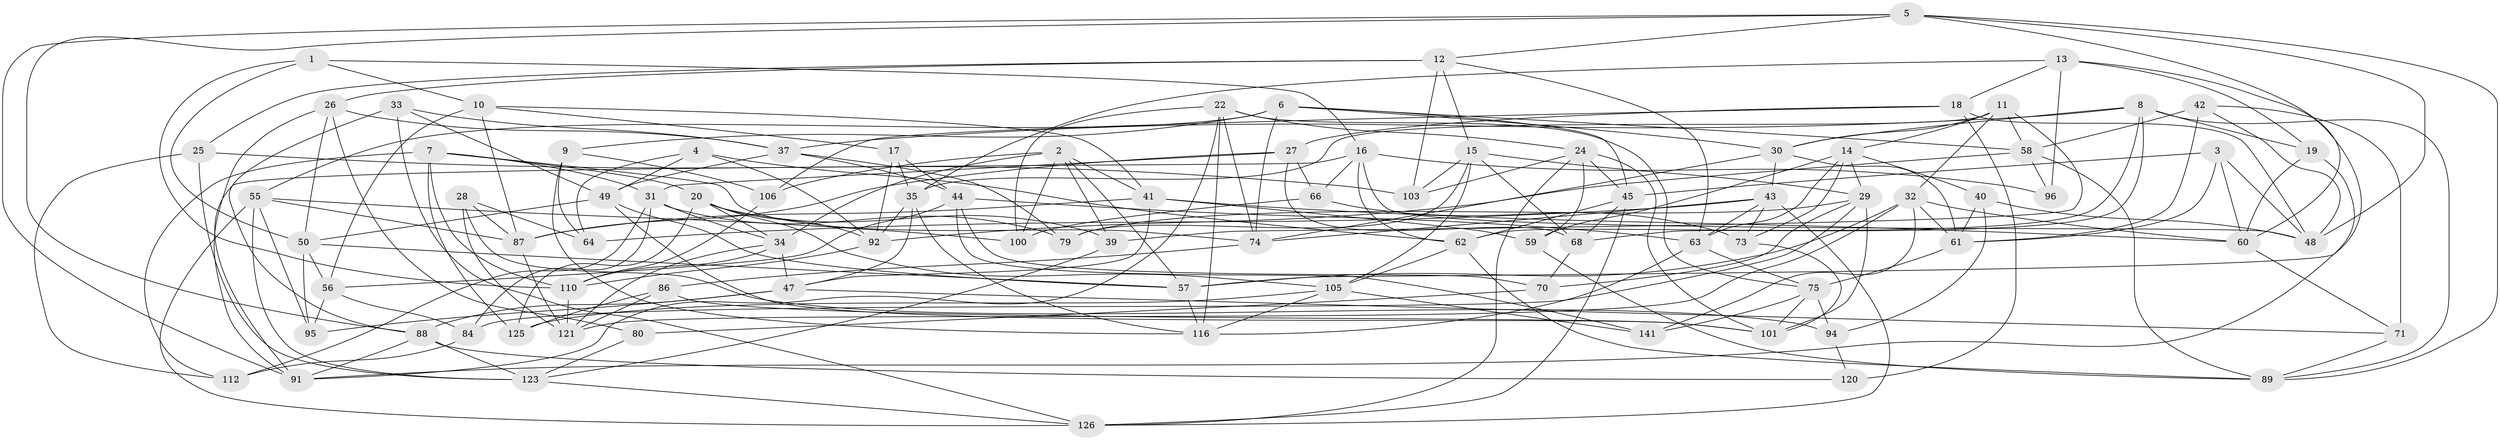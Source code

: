 // Generated by graph-tools (version 1.1) at 2025/52/02/27/25 19:52:28]
// undirected, 88 vertices, 227 edges
graph export_dot {
graph [start="1"]
  node [color=gray90,style=filled];
  1;
  2 [super="+21"];
  3;
  4;
  5 [super="+82"];
  6 [super="+36"];
  7 [super="+23"];
  8 [super="+46"];
  9;
  10 [super="+53"];
  11 [super="+76"];
  12 [super="+65"];
  13 [super="+38"];
  14 [super="+131"];
  15 [super="+104"];
  16 [super="+78"];
  17;
  18 [super="+81"];
  19;
  20 [super="+129"];
  22 [super="+69"];
  24 [super="+90"];
  25;
  26 [super="+143"];
  27 [super="+142"];
  28;
  29 [super="+51"];
  30 [super="+72"];
  31 [super="+67"];
  32 [super="+85"];
  33;
  34 [super="+102"];
  35 [super="+93"];
  37 [super="+97"];
  39;
  40;
  41 [super="+144"];
  42;
  43 [super="+117"];
  44 [super="+52"];
  45 [super="+54"];
  47 [super="+124"];
  48 [super="+99"];
  49 [super="+108"];
  50 [super="+77"];
  55 [super="+113"];
  56 [super="+132"];
  57 [super="+107"];
  58 [super="+137"];
  59;
  60 [super="+122"];
  61 [super="+119"];
  62 [super="+114"];
  63 [super="+136"];
  64;
  66;
  68 [super="+83"];
  70;
  71;
  73;
  74 [super="+127"];
  75 [super="+109"];
  79;
  80;
  84;
  86;
  87 [super="+111"];
  88 [super="+98"];
  89 [super="+135"];
  91 [super="+138"];
  92 [super="+115"];
  94;
  95;
  96;
  100;
  101 [super="+128"];
  103;
  105 [super="+139"];
  106;
  110 [super="+118"];
  112;
  116 [super="+140"];
  120;
  121 [super="+130"];
  123 [super="+134"];
  125;
  126 [super="+133"];
  141;
  1 -- 110;
  1 -- 50;
  1 -- 10;
  1 -- 16;
  2 -- 39;
  2 -- 106;
  2 -- 100;
  2 -- 41;
  2 -- 34;
  2 -- 57;
  3 -- 61;
  3 -- 60;
  3 -- 48;
  3 -- 45;
  4 -- 92;
  4 -- 49;
  4 -- 64;
  4 -- 62;
  5 -- 60;
  5 -- 88;
  5 -- 48;
  5 -- 89;
  5 -- 91;
  5 -- 12;
  6 -- 9;
  6 -- 58;
  6 -- 45;
  6 -- 74;
  6 -- 55;
  6 -- 30;
  7 -- 112;
  7 -- 20;
  7 -- 125;
  7 -- 110;
  7 -- 31;
  7 -- 74;
  8 -- 30;
  8 -- 19;
  8 -- 89;
  8 -- 37;
  8 -- 62;
  8 -- 68;
  9 -- 116;
  9 -- 64;
  9 -- 106;
  10 -- 17;
  10 -- 87;
  10 -- 41;
  10 -- 56 [weight=2];
  11 -- 14;
  11 -- 32;
  11 -- 58;
  11 -- 39;
  11 -- 35;
  11 -- 30;
  12 -- 15;
  12 -- 103;
  12 -- 25;
  12 -- 26;
  12 -- 63;
  13 -- 57;
  13 -- 96 [weight=2];
  13 -- 18;
  13 -- 19;
  13 -- 35;
  14 -- 29;
  14 -- 73;
  14 -- 40;
  14 -- 59;
  14 -- 63;
  15 -- 105;
  15 -- 29;
  15 -- 79;
  15 -- 103;
  15 -- 68;
  16 -- 66;
  16 -- 62;
  16 -- 48;
  16 -- 96;
  16 -- 91;
  17 -- 92;
  17 -- 44;
  17 -- 35;
  18 -- 106;
  18 -- 120 [weight=2];
  18 -- 48;
  18 -- 27;
  19 -- 91;
  19 -- 60;
  20 -- 105;
  20 -- 34;
  20 -- 125;
  20 -- 92;
  20 -- 39;
  22 -- 75;
  22 -- 91;
  22 -- 100;
  22 -- 116;
  22 -- 74;
  22 -- 24;
  24 -- 103;
  24 -- 45;
  24 -- 126;
  24 -- 59;
  24 -- 101;
  25 -- 112;
  25 -- 103;
  25 -- 123;
  26 -- 80 [weight=2];
  26 -- 50;
  26 -- 91;
  26 -- 37;
  27 -- 68 [weight=2];
  27 -- 87;
  27 -- 31;
  27 -- 66;
  28 -- 94;
  28 -- 121;
  28 -- 64;
  28 -- 87;
  29 -- 70;
  29 -- 84;
  29 -- 101;
  29 -- 79;
  30 -- 61;
  30 -- 43;
  30 -- 74;
  31 -- 79;
  31 -- 112;
  31 -- 84;
  31 -- 34;
  32 -- 60;
  32 -- 61;
  32 -- 57;
  32 -- 121;
  32 -- 141;
  33 -- 37;
  33 -- 126;
  33 -- 49;
  33 -- 88;
  34 -- 110;
  34 -- 121;
  34 -- 47;
  35 -- 47;
  35 -- 92;
  35 -- 116;
  37 -- 44;
  37 -- 79;
  37 -- 49;
  39 -- 123;
  40 -- 61;
  40 -- 48;
  40 -- 94;
  41 -- 59;
  41 -- 87;
  41 -- 47;
  41 -- 60;
  42 -- 48;
  42 -- 71;
  42 -- 61;
  42 -- 58;
  43 -- 63;
  43 -- 74;
  43 -- 64;
  43 -- 73;
  43 -- 126;
  44 -- 63;
  44 -- 56;
  44 -- 141;
  44 -- 70;
  45 -- 62;
  45 -- 126;
  45 -- 68;
  47 -- 71;
  47 -- 88;
  47 -- 95;
  49 -- 101;
  49 -- 57;
  49 -- 50;
  50 -- 56;
  50 -- 57;
  50 -- 95;
  55 -- 100;
  55 -- 87;
  55 -- 123;
  55 -- 95;
  55 -- 126;
  56 -- 84;
  56 -- 95;
  57 -- 116;
  58 -- 96;
  58 -- 89;
  58 -- 92;
  59 -- 89;
  60 -- 71;
  61 -- 75;
  62 -- 89;
  62 -- 105;
  63 -- 75;
  63 -- 116;
  66 -- 73;
  66 -- 100;
  68 -- 70;
  70 -- 80;
  71 -- 89;
  73 -- 101;
  74 -- 86;
  75 -- 94;
  75 -- 141;
  75 -- 101;
  80 -- 123;
  84 -- 112;
  86 -- 121;
  86 -- 125;
  86 -- 101;
  87 -- 121;
  88 -- 120;
  88 -- 91;
  88 -- 123;
  92 -- 110;
  94 -- 120;
  105 -- 141;
  105 -- 125;
  105 -- 116;
  106 -- 110;
  110 -- 121;
  123 -- 126;
}
